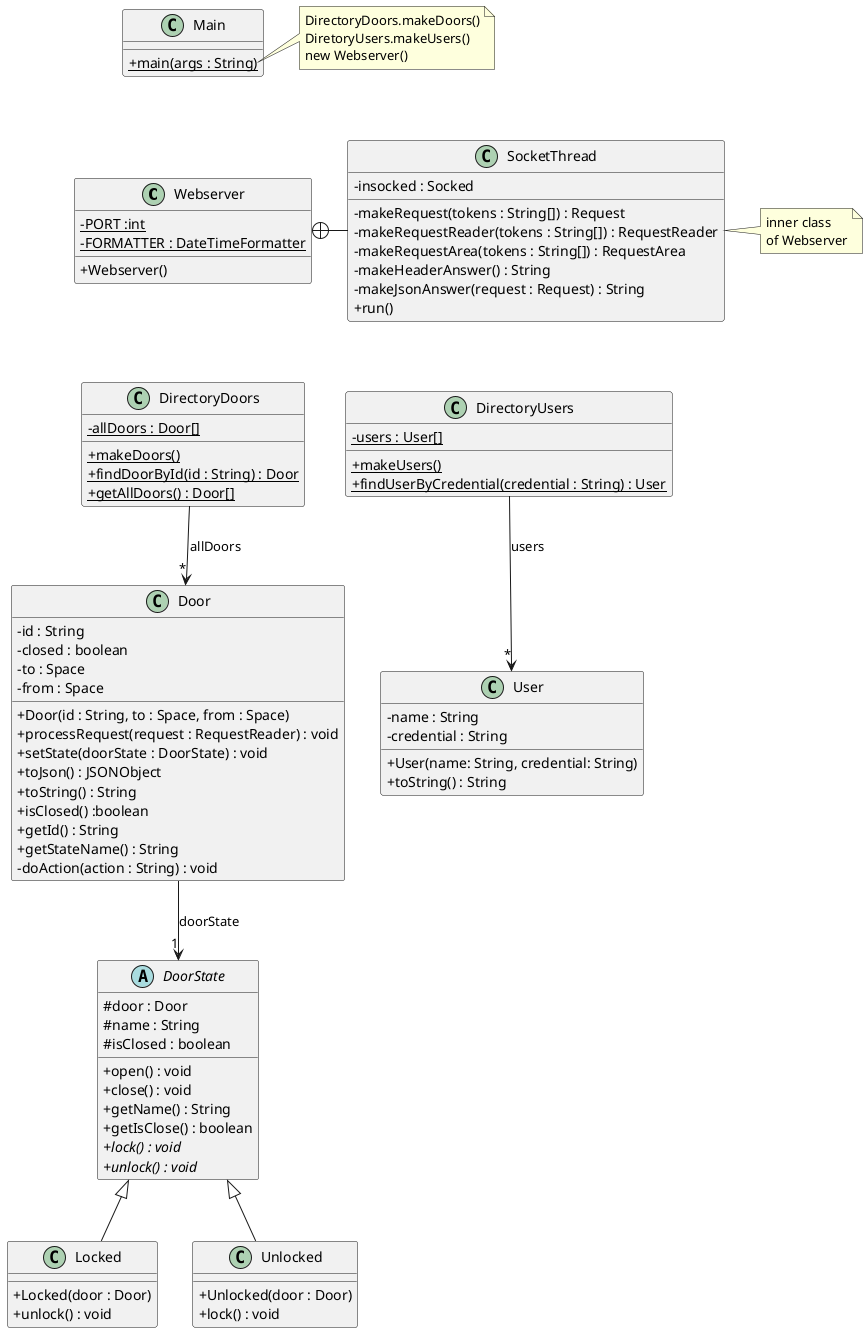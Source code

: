 @startuml
'https://plantuml.com/class-diagram
skinparam classAttributeIconSize 0

class Webserver {
    - {static} PORT :int
    - {static} FORMATTER : DateTimeFormatter
    + Webserver()
}

class SocketThread {
    - insocked : Socked
    - makeRequest(tokens : String[]) : Request
    - makeRequestReader(tokens : String[]) : RequestReader
    - makeRequestArea(tokens : String[]) : RequestArea
    - makeHeaderAnswer() : String
    - makeJsonAnswer(request : Request) : String
    + run()
}

Webserver +-right- SocketThread

note right of SocketThread
inner class
of Webserver
end note

class DirectoryDoors {
    - {static} allDoors : Door[]
    + {static} makeDoors()
    + {static} findDoorById(id : String) : Door
    + {static} getAllDoors() : Door[]
}

DirectoryDoors --> "*" Door : "allDoors"

class DirectoryUsers {
    - {static} users : User[]
    + {static} makeUsers()
    + {static} findUserByCredential(credential : String) : User
}

DirectoryUsers --> "*" User : "users"

class Door {
    - id : String
    - closed : boolean
    - to : Space
    - from : Space
    + Door(id : String, to : Space, from : Space)
    + processRequest(request : RequestReader) : void
    + setState(doorState : DoorState) : void
    + toJson() : JSONObject
    + toString() : String
    + isClosed() :boolean
    + getId() : String
    '+ setClosed(b : boolean)
    + getStateName() : String
    - doAction(action : String) : void
}

class User {
    - name : String
    - credential : String
    + User(name: String, credential: String)
    + toString() : String
}

Door --> "1" DoorState : doorState

abstract class DoorState {
    # door : Door
    # name : String
    # isClosed : boolean
    + open() : void
    + close() : void
    + getName() : String
    + getIsClose() : boolean
    + {abstract} lock() : void
    + {abstract} unlock() : void
    '+ {abstract} unlockShortly() : void
}

class Locked extends DoorState {
    + Locked(door : Door)
    + unlock() : void
}

class Unlocked extends DoorState {
    + Unlocked(door : Door)
    + lock() : void
}

class Main {
    + {static} main(args : String)
}

note right of Main::main
DirectoryDoors.makeDoors()
DiretoryUsers.makeUsers()
new Webserver()
end note

Main -[hidden]down- Webserver
Webserver -[hidden]down- DirectoryDoors
DirectoryDoors -[hidden]right- DirectoryUsers
@enduml
